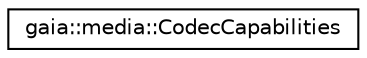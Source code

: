 digraph G
{
  edge [fontname="Helvetica",fontsize="10",labelfontname="Helvetica",labelfontsize="10"];
  node [fontname="Helvetica",fontsize="10",shape=record];
  rankdir=LR;
  Node1 [label="gaia::media::CodecCapabilities",height=0.2,width=0.4,color="black", fillcolor="white", style="filled",URL="$d5/d1b/classgaia_1_1media_1_1_codec_capabilities.html"];
}

